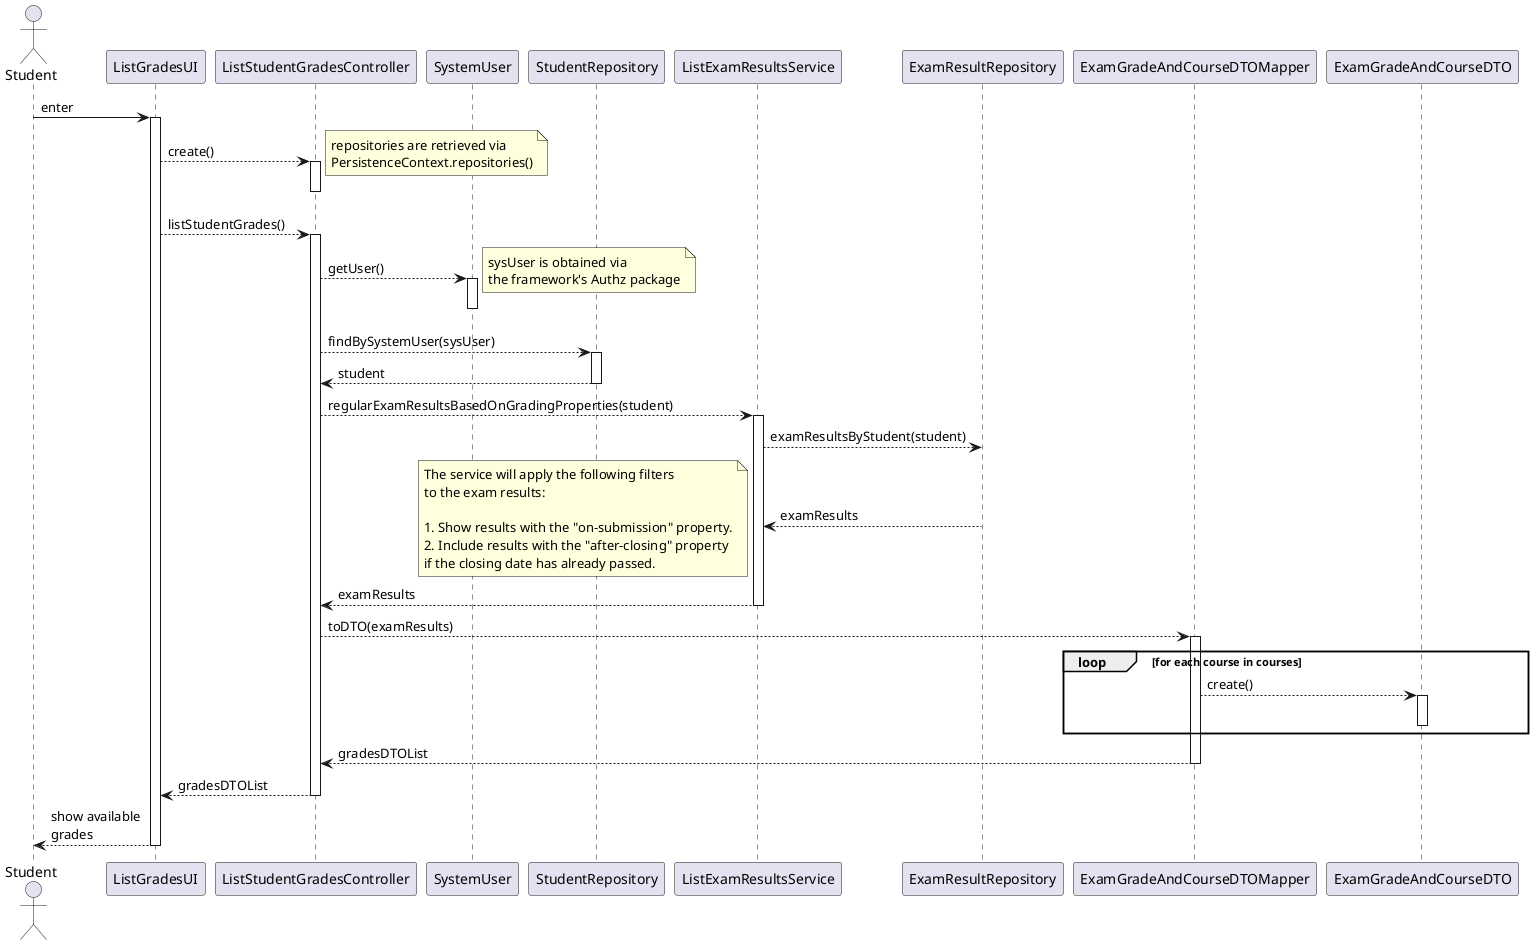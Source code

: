 @startuml
actor Student as user
participant ListGradesUI as ui
participant ListStudentGradesController as ctrl

participant SystemUser as sys_usr

participant StudentRepository as s_repo
participant ListExamResultsService as svc
participant ExamResultRepository as e_repo

participant ExamGradeAndCourseDTOMapper as mapper
participant ExamGradeAndCourseDTO as dto

user -> ui : enter
activate ui
    ui --> ctrl : create()
    activate ctrl
        note right : repositories are retrieved via\nPersistenceContext.repositories()
    deactivate ctrl

    ui --> ctrl : listStudentGrades()
    activate ctrl
        ctrl --> sys_usr : getUser()
        activate sys_usr
            note right : sysUser is obtained via\nthe framework's Authz package
        deactivate sys_usr

        ctrl --> s_repo : findBySystemUser(sysUser)
        activate s_repo
            s_repo --> ctrl : student
        deactivate s_repo

        ctrl --> svc : regularExamResultsBasedOnGradingProperties(student)
        activate svc
            svc --> e_repo : examResultsByStudent(student)
            e_repo --> svc : examResults
            note bottom: The service will apply the following filters \nto the exam results:\n\n1. Show results with the "on-submission" property.\n2. Include results with the "after-closing" property \nif the closing date has already passed.
            svc --> ctrl : examResults
        deactivate svc

        ctrl --> mapper: toDTO(examResults)
        activate mapper
            loop for each course in courses
                mapper --> dto: create()
                activate dto
                deactivate dto
            end loop
            mapper --> ctrl: gradesDTOList
        deactivate mapper

        ctrl --> ui : gradesDTOList
    deactivate ctrl

    ui --> user : show available \ngrades
deactivate ui

@enduml


